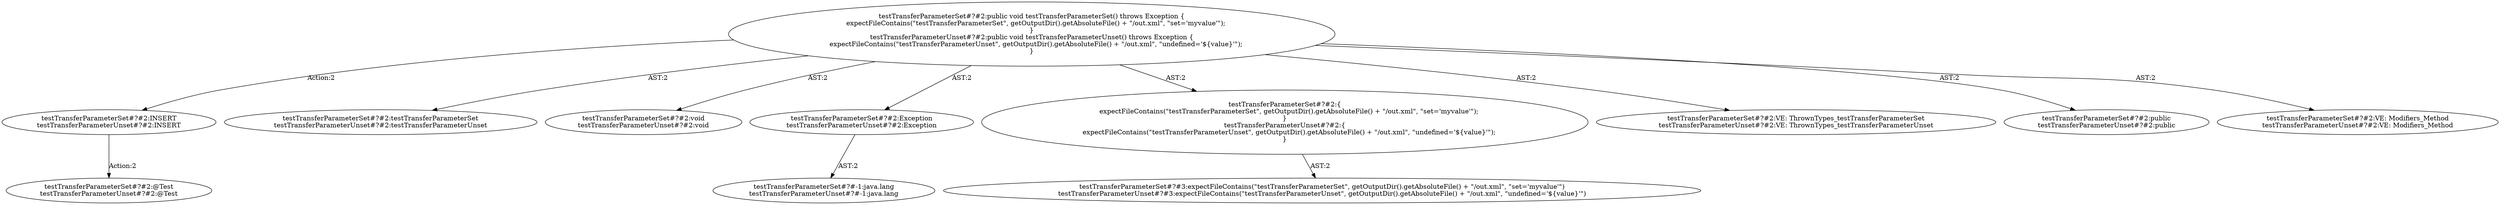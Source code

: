 digraph "Pattern" {
0 [label="testTransferParameterSet#?#2:INSERT
testTransferParameterUnset#?#2:INSERT" shape=ellipse]
1 [label="testTransferParameterSet#?#2:public void testTransferParameterSet() throws Exception \{
    expectFileContains(\"testTransferParameterSet\", getOutputDir().getAbsoluteFile() + \"/out.xml\", \"set='myvalue'\");
\}
testTransferParameterUnset#?#2:public void testTransferParameterUnset() throws Exception \{
    expectFileContains(\"testTransferParameterUnset\", getOutputDir().getAbsoluteFile() + \"/out.xml\", \"undefined='$\{value\}'\");
\}" shape=ellipse]
2 [label="testTransferParameterSet#?#2:testTransferParameterSet
testTransferParameterUnset#?#2:testTransferParameterUnset" shape=ellipse]
3 [label="testTransferParameterSet#?#2:void
testTransferParameterUnset#?#2:void" shape=ellipse]
4 [label="testTransferParameterSet#?#2:Exception
testTransferParameterUnset#?#2:Exception" shape=ellipse]
5 [label="testTransferParameterSet#?#-1:java.lang
testTransferParameterUnset#?#-1:java.lang" shape=ellipse]
6 [label="testTransferParameterSet#?#2:\{
    expectFileContains(\"testTransferParameterSet\", getOutputDir().getAbsoluteFile() + \"/out.xml\", \"set='myvalue'\");
\}
testTransferParameterUnset#?#2:\{
    expectFileContains(\"testTransferParameterUnset\", getOutputDir().getAbsoluteFile() + \"/out.xml\", \"undefined='$\{value\}'\");
\}" shape=ellipse]
7 [label="testTransferParameterSet#?#3:expectFileContains(\"testTransferParameterSet\", getOutputDir().getAbsoluteFile() + \"/out.xml\", \"set='myvalue'\")
testTransferParameterUnset#?#3:expectFileContains(\"testTransferParameterUnset\", getOutputDir().getAbsoluteFile() + \"/out.xml\", \"undefined='$\{value\}'\")" shape=ellipse]
8 [label="testTransferParameterSet#?#2:VE: ThrownTypes_testTransferParameterSet
testTransferParameterUnset#?#2:VE: ThrownTypes_testTransferParameterUnset" shape=ellipse]
9 [label="testTransferParameterSet#?#2:public
testTransferParameterUnset#?#2:public" shape=ellipse]
10 [label="testTransferParameterSet#?#2:VE: Modifiers_Method
testTransferParameterUnset#?#2:VE: Modifiers_Method" shape=ellipse]
11 [label="testTransferParameterSet#?#2:@Test
testTransferParameterUnset#?#2:@Test" shape=ellipse]
0 -> 11 [label="Action:2"];
1 -> 0 [label="Action:2"];
1 -> 2 [label="AST:2"];
1 -> 3 [label="AST:2"];
1 -> 4 [label="AST:2"];
1 -> 6 [label="AST:2"];
1 -> 8 [label="AST:2"];
1 -> 9 [label="AST:2"];
1 -> 10 [label="AST:2"];
4 -> 5 [label="AST:2"];
6 -> 7 [label="AST:2"];
}